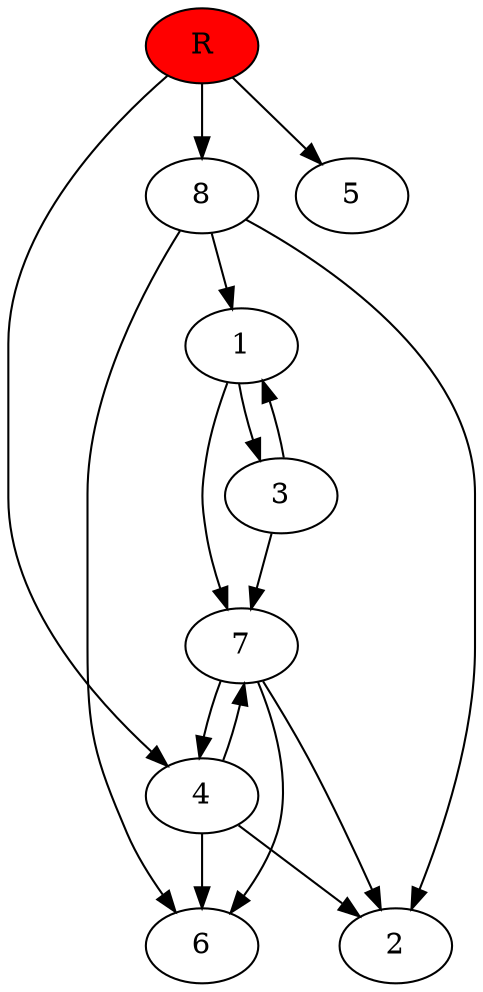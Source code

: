 digraph prb23236 {
	1
	2
	3
	4
	5
	6
	7
	8
	R [fillcolor="#ff0000" style=filled]
	1 -> 3
	1 -> 7
	3 -> 1
	3 -> 7
	4 -> 2
	4 -> 6
	4 -> 7
	7 -> 2
	7 -> 4
	7 -> 6
	8 -> 1
	8 -> 2
	8 -> 6
	R -> 4
	R -> 5
	R -> 8
}
